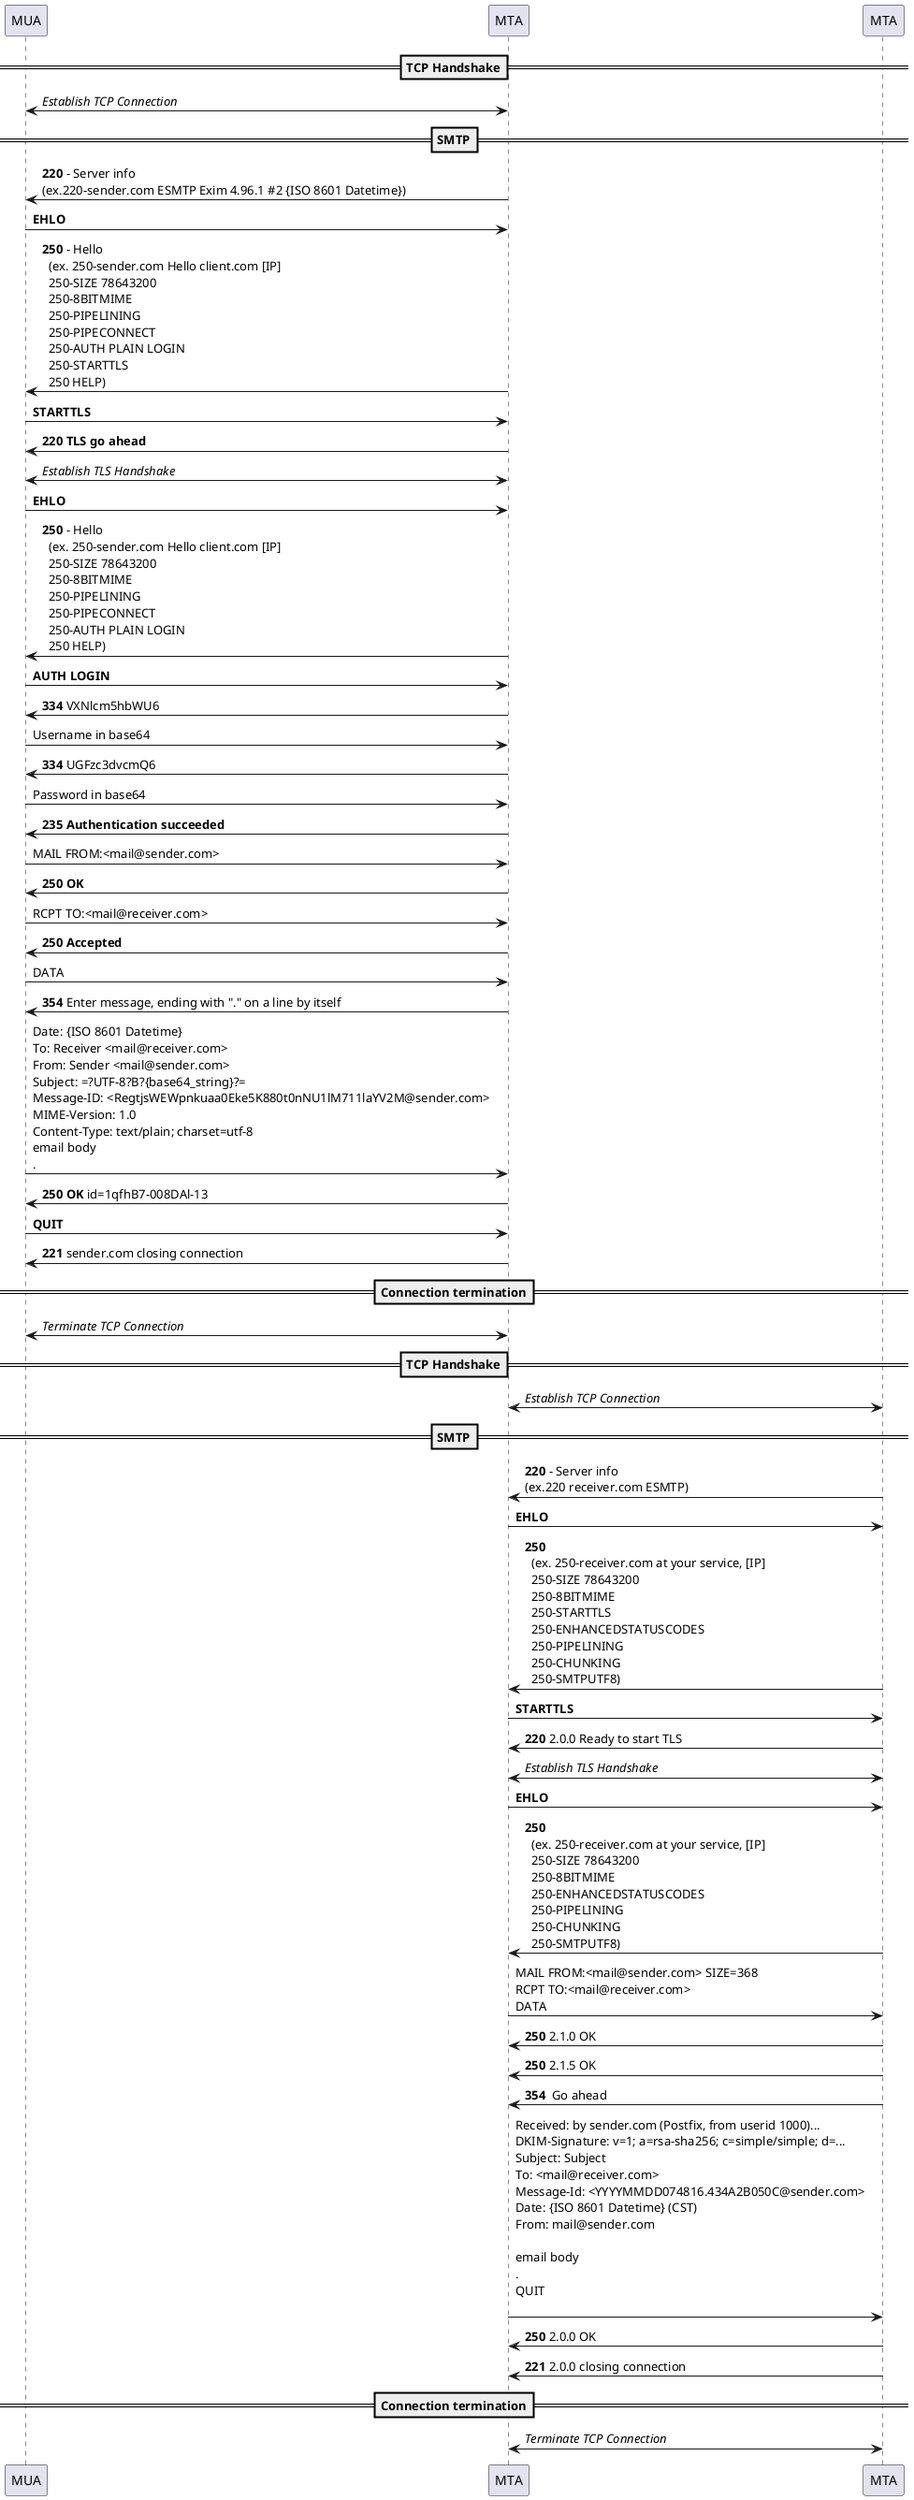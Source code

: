 @startuml
participant "MUA" as c
participant "MTA" as s
participant "MTA" as r
==TCP Handshake==
c<->s: //Establish TCP Connection//

==SMTP==
s->c: **220** - Server info \n(ex.220-sender.com ESMTP Exim 4.96.1 #2 {ISO 8601 Datetime})
c->s: **EHLO**
s->c: **250** - Hello \n  (ex. 250-sender.com Hello client.com [IP] \n  250-SIZE 78643200 \n  250-8BITMIME \n  250-PIPELINING \n  250-PIPECONNECT \n  250-AUTH PLAIN LOGIN \n  250-STARTTLS \n  250 HELP)
c->s: **STARTTLS**
s->c: **220 TLS go ahead**
s<->c: //Establish TLS Handshake//
c->s: **EHLO**
s->c: **250** - Hello \n  (ex. 250-sender.com Hello client.com [IP] \n  250-SIZE 78643200 \n  250-8BITMIME \n  250-PIPELINING \n  250-PIPECONNECT \n  250-AUTH PLAIN LOGIN \n  250 HELP)
c->s: **AUTH LOGIN**
s->c: **334** VXNlcm5hbWU6
c->s: Username in base64
s->c: **334** UGFzc3dvcmQ6
c->s: Password in base64
s->c: **235 Authentication succeeded**
c->s: MAIL FROM:<mail@sender.com>
s->c: **250 OK**
c->s: RCPT TO:<mail@receiver.com>
s->c: **250 Accepted**
c->s: DATA
s->c: **354** Enter message, ending with "." on a line by itself
c->s: Date: {ISO 8601 Datetime} \nTo: Receiver <mail@receiver.com> \nFrom: Sender <mail@sender.com> \nSubject: =?UTF-8?B?{base64_string}?= \nMessage-ID: <RegtjsWEWpnkuaa0Eke5K880t0nNU1lM711laYV2M@sender.com> \nMIME-Version: 1.0 \nContent-Type: text/plain; charset=utf-8 \nemail body \n.
s->c: **250 OK** id=1qfhB7-008DAl-13
c->s: **QUIT**
s->c: **221** sender.com closing connection

==Connection termination==
c<->s: //Terminate TCP Connection//



==TCP Handshake==
s<->r: //Establish TCP Connection//

==SMTP==
r->s: **220** - Server info \n(ex.220 receiver.com ESMTP)
s->r: **EHLO**
r->s: **250** \n  (ex. 250-receiver.com at your service, [IP] \n  250-SIZE 78643200 \n  250-8BITMIME \n  250-STARTTLS \n  250-ENHANCEDSTATUSCODES \n  250-PIPELINING \n  250-CHUNKING \n  250-SMTPUTF8)
s->r: **STARTTLS**
r->s: **220** 2.0.0 Ready to start TLS
s<->r: //Establish TLS Handshake//
s->r: **EHLO**
r->s: **250** \n  (ex. 250-receiver.com at your service, [IP] \n  250-SIZE 78643200 \n  250-8BITMIME \n  250-ENHANCEDSTATUSCODES \n  250-PIPELINING \n  250-CHUNKING \n  250-SMTPUTF8)
s->r: MAIL FROM:<mail@sender.com> SIZE=368 \nRCPT TO:<mail@receiver.com> \nDATA
r->s: **250** 2.1.0 OK
r->s: **250** 2.1.5 OK
r->s: **354**  Go ahead
s->r: Received: by sender.com (Postfix, from userid 1000)... \nDKIM-Signature: v=1; a=rsa-sha256; c=simple/simple; d=... \nSubject: Subject \nTo: <mail@receiver.com> \nMessage-Id: <YYYYMMDD074816.434A2B050C@sender.com> \nDate: {ISO 8601 Datetime} (CST) \nFrom: mail@sender.com \n \nemail body \n. \nQUIT \n
r->s: **250** 2.0.0 OK
r->s: **221** 2.0.0 closing connection



==Connection termination==
s<->r: //Terminate TCP Connection//

@enduml
